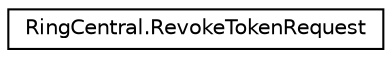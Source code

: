 digraph "Graphical Class Hierarchy"
{
 // LATEX_PDF_SIZE
  edge [fontname="Helvetica",fontsize="10",labelfontname="Helvetica",labelfontsize="10"];
  node [fontname="Helvetica",fontsize="10",shape=record];
  rankdir="LR";
  Node0 [label="RingCentral.RevokeTokenRequest",height=0.2,width=0.4,color="black", fillcolor="white", style="filled",URL="$classRingCentral_1_1RevokeTokenRequest.html",tooltip=" "];
}

